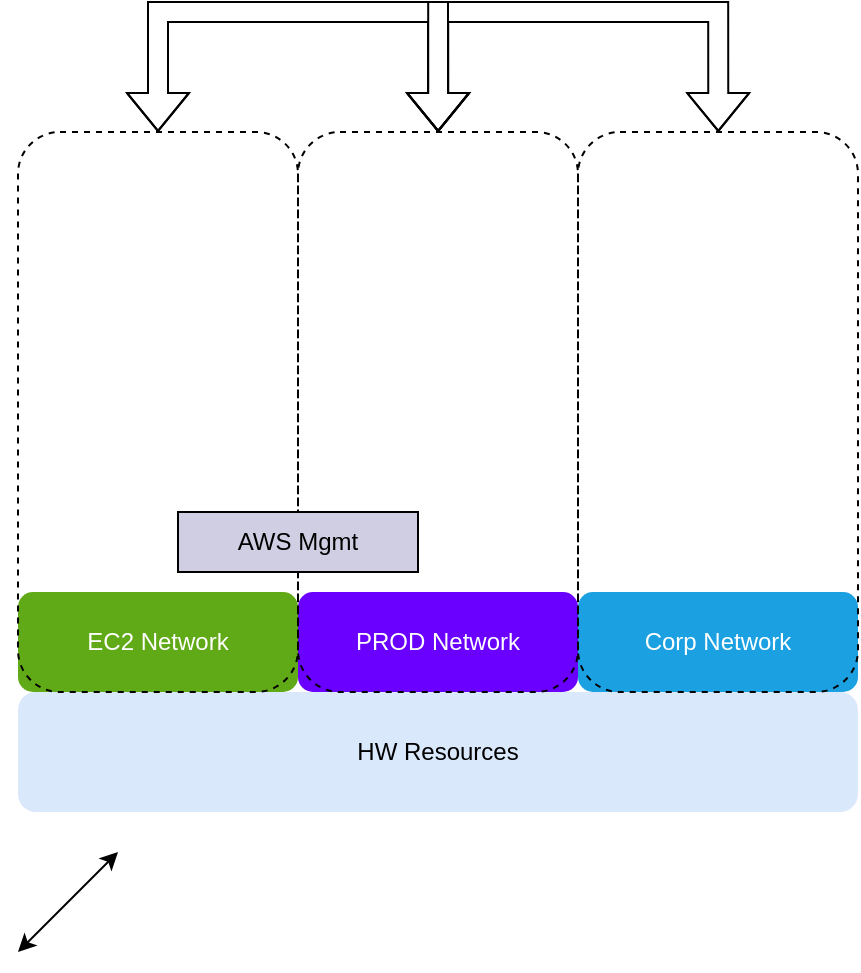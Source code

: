 <mxfile version="12.3.9" type="github" pages="1">
  <diagram id="BrcJUe6Ag9btfKnU2FFb" name="Page-1">
    <mxGraphModel dx="1135" dy="656" grid="1" gridSize="10" guides="1" tooltips="1" connect="1" arrows="1" fold="1" page="1" pageScale="1" pageWidth="850" pageHeight="1100" math="0" shadow="0">
      <root>
        <mxCell id="0"/>
        <mxCell id="1" parent="0"/>
        <mxCell id="mUfFNQfd8sNhGgYlGEbd-1" value="HW Resources" style="rounded=1;whiteSpace=wrap;html=1;fillColor=#dae8fc;strokeColor=none;" parent="1" vertex="1">
          <mxGeometry x="40" y="480" width="420" height="60" as="geometry"/>
        </mxCell>
        <mxCell id="mUfFNQfd8sNhGgYlGEbd-2" value="EC2 Network" style="rounded=1;whiteSpace=wrap;html=1;fillColor=#60a917;strokeColor=none;fontColor=#ffffff;" parent="1" vertex="1">
          <mxGeometry x="40" y="430" width="140" height="50" as="geometry"/>
        </mxCell>
        <mxCell id="v2BMehigPBERCRcNiAkH-2" value="PROD Network" style="rounded=1;whiteSpace=wrap;html=1;fillColor=#6a00ff;strokeColor=none;fontColor=#ffffff;" vertex="1" parent="1">
          <mxGeometry x="180" y="430" width="140" height="50" as="geometry"/>
        </mxCell>
        <mxCell id="v2BMehigPBERCRcNiAkH-3" value="Corp Network" style="rounded=1;whiteSpace=wrap;html=1;fillColor=#1ba1e2;strokeColor=none;fontColor=#ffffff;" vertex="1" parent="1">
          <mxGeometry x="320" y="430" width="140" height="50" as="geometry"/>
        </mxCell>
        <mxCell id="v2BMehigPBERCRcNiAkH-5" value="" style="rounded=1;whiteSpace=wrap;html=1;fillColor=none;strokeColor=#000000;fontColor=#ffffff;dashed=1;" vertex="1" parent="1">
          <mxGeometry x="180" y="200" width="140" height="280" as="geometry"/>
        </mxCell>
        <mxCell id="v2BMehigPBERCRcNiAkH-6" value="" style="rounded=1;whiteSpace=wrap;html=1;fillColor=none;strokeColor=#000000;fontColor=#ffffff;dashed=1;" vertex="1" parent="1">
          <mxGeometry x="320" y="200" width="140" height="280" as="geometry"/>
        </mxCell>
        <mxCell id="v2BMehigPBERCRcNiAkH-10" style="edgeStyle=orthogonalEdgeStyle;rounded=0;orthogonalLoop=1;jettySize=auto;html=1;exitX=0.5;exitY=0;exitDx=0;exitDy=0;entryX=0.5;entryY=0;entryDx=0;entryDy=0;shape=flexArrow;startArrow=block;" edge="1" parent="1" source="v2BMehigPBERCRcNiAkH-4" target="v2BMehigPBERCRcNiAkH-5">
          <mxGeometry relative="1" as="geometry">
            <Array as="points">
              <mxPoint x="110" y="140"/>
              <mxPoint x="250" y="140"/>
            </Array>
          </mxGeometry>
        </mxCell>
        <mxCell id="v2BMehigPBERCRcNiAkH-4" value="" style="rounded=1;whiteSpace=wrap;html=1;fillColor=none;strokeColor=#000000;fontColor=#ffffff;dashed=1;" vertex="1" parent="1">
          <mxGeometry x="40" y="200" width="140" height="280" as="geometry"/>
        </mxCell>
        <mxCell id="v2BMehigPBERCRcNiAkH-7" value="AWS Mgmt" style="rounded=0;whiteSpace=wrap;html=1;strokeColor=#000000;fillColor=#d0cee2;" vertex="1" parent="1">
          <mxGeometry x="120" y="390" width="120" height="30" as="geometry"/>
        </mxCell>
        <mxCell id="v2BMehigPBERCRcNiAkH-9" value="" style="endArrow=classic;startArrow=classic;html=1;" edge="1" parent="1">
          <mxGeometry width="50" height="50" relative="1" as="geometry">
            <mxPoint x="40" y="610" as="sourcePoint"/>
            <mxPoint x="90" y="560" as="targetPoint"/>
          </mxGeometry>
        </mxCell>
        <mxCell id="v2BMehigPBERCRcNiAkH-11" style="edgeStyle=orthogonalEdgeStyle;rounded=0;orthogonalLoop=1;jettySize=auto;html=1;exitX=0.5;exitY=0;exitDx=0;exitDy=0;entryX=0.5;entryY=0;entryDx=0;entryDy=0;shape=flexArrow;startArrow=block;" edge="1" parent="1">
          <mxGeometry relative="1" as="geometry">
            <mxPoint x="250.143" y="200" as="sourcePoint"/>
            <mxPoint x="390.143" y="200" as="targetPoint"/>
            <Array as="points">
              <mxPoint x="250" y="140"/>
              <mxPoint x="390" y="140"/>
            </Array>
          </mxGeometry>
        </mxCell>
      </root>
    </mxGraphModel>
  </diagram>
</mxfile>
